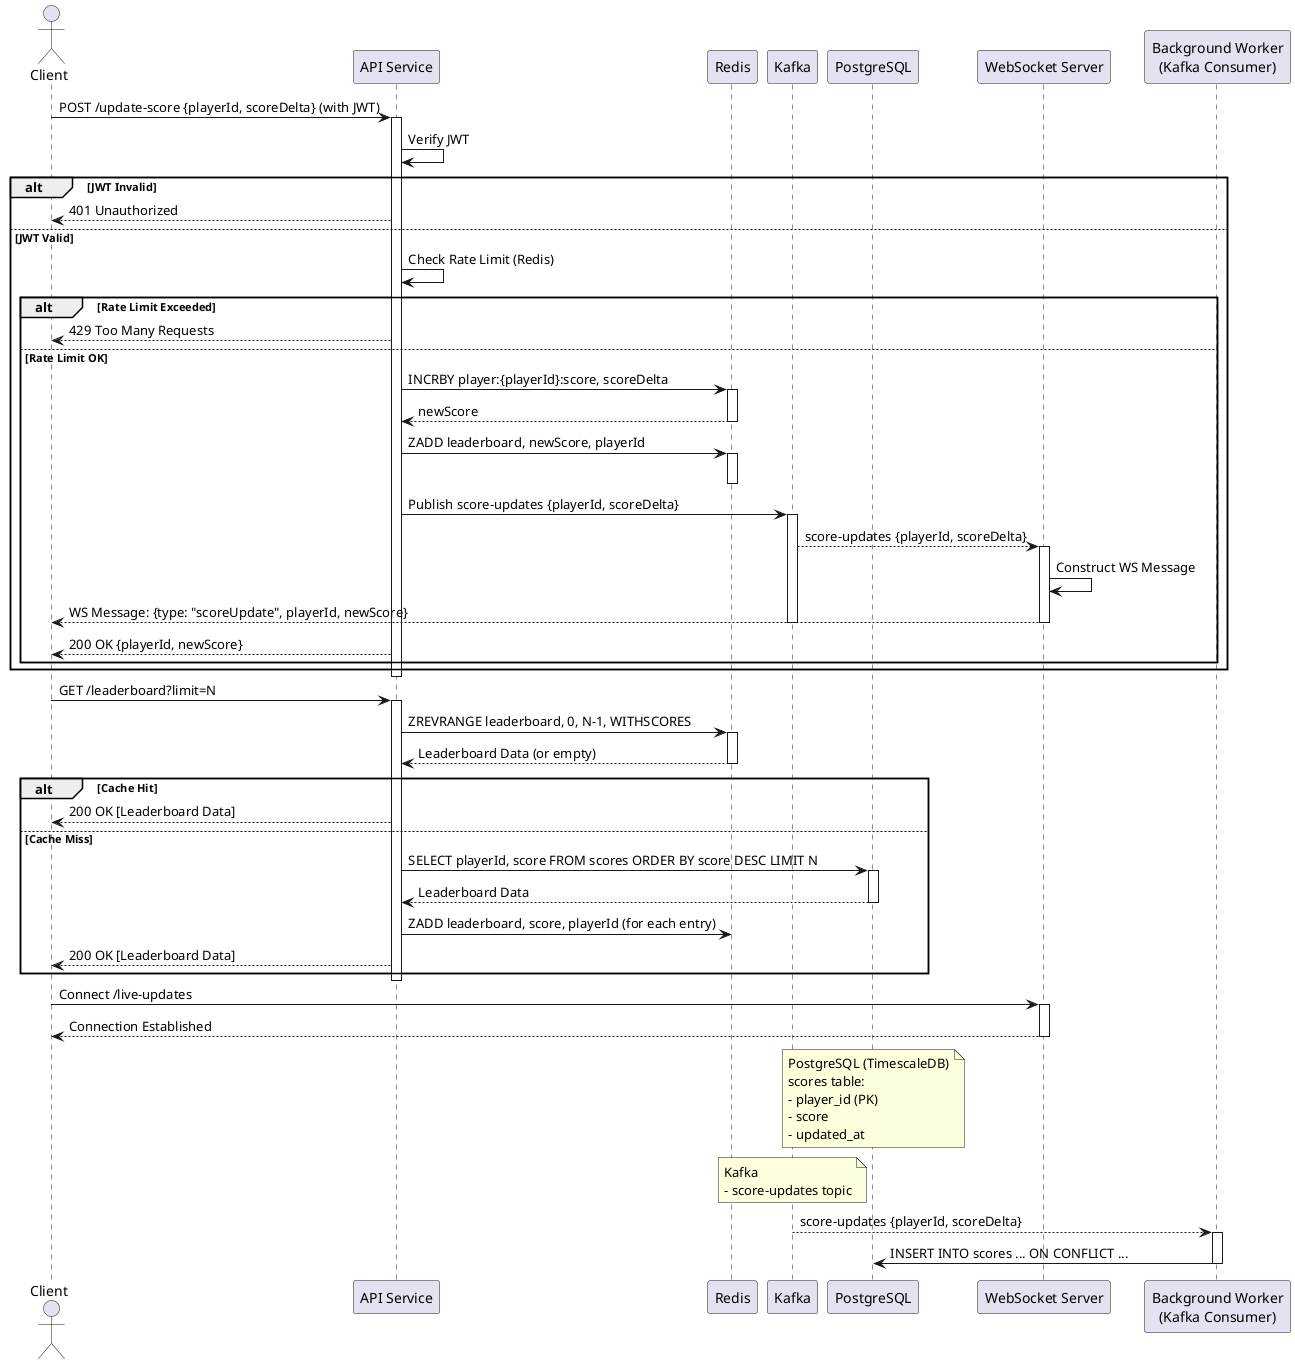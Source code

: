 @startuml
actor Client
participant "API Service" as API
participant "Redis" as Cache
participant "Kafka" as MQ
participant "PostgreSQL" as DB
participant "WebSocket Server" as WS

Client -> API: POST /update-score {playerId, scoreDelta} (with JWT)
activate API

API -> API: Verify JWT
alt JWT Invalid
    API --> Client: 401 Unauthorized
else JWT Valid
    API -> API: Check Rate Limit (Redis)
    alt Rate Limit Exceeded
        API --> Client: 429 Too Many Requests
    else Rate Limit OK
        API -> Cache: INCRBY player:{playerId}:score, scoreDelta
        activate Cache
        Cache --> API: newScore
        deactivate Cache

        API -> Cache: ZADD leaderboard, newScore, playerId
        activate Cache
        deactivate Cache

        API -> MQ: Publish score-updates {playerId, scoreDelta}
        activate MQ
        MQ --> WS: score-updates {playerId, scoreDelta}
        activate WS
        WS -> WS: Construct WS Message
        WS --> Client: WS Message: {type: "scoreUpdate", playerId, newScore}
          deactivate WS
        deactivate MQ


        API --> Client: 200 OK {playerId, newScore}
    end
end

deactivate API

Client -> API: GET /leaderboard?limit=N
activate API
API -> Cache: ZREVRANGE leaderboard, 0, N-1, WITHSCORES
activate Cache
Cache --> API: Leaderboard Data (or empty)
deactivate Cache
alt Cache Hit
    API --> Client: 200 OK [Leaderboard Data]
else Cache Miss
    API -> DB: SELECT playerId, score FROM scores ORDER BY score DESC LIMIT N
    activate DB
    DB --> API: Leaderboard Data
    deactivate DB
    API -> Cache: ZADD leaderboard, score, playerId (for each entry)
    API --> Client: 200 OK [Leaderboard Data]
end
deactivate API

Client -> WS: Connect /live-updates
activate WS
WS --> Client: Connection Established
deactivate WS

note over DB: PostgreSQL (TimescaleDB)\nscores table:\n- player_id (PK)\n- score\n- updated_at
note over MQ: Kafka\n- score-updates topic

participant "Background Worker\n(Kafka Consumer)" as Worker
MQ --> Worker: score-updates {playerId, scoreDelta}
activate Worker
Worker -> DB:  INSERT INTO scores ... ON CONFLICT ...
deactivate Worker
@enduml

